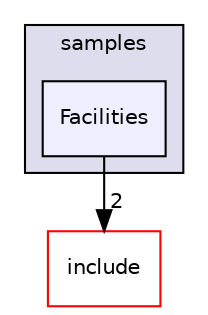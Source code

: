 digraph "c++/3rdParty/plog/samples/Facilities" {
  bgcolor=transparent;
  compound=true
  node [ fontsize="10", fontname="Helvetica"];
  edge [ labelfontsize="10", labelfontname="Helvetica"];
  subgraph clusterdir_8d03fde5493a5e8d8675f397fdf6800f {
    graph [ bgcolor="#ddddee", pencolor="black", label="samples" fontname="Helvetica", fontsize="10", URL="dir_8d03fde5493a5e8d8675f397fdf6800f.html"]
  dir_daad3fba67ce929cfe2af329fe6a5c0a [shape=box, label="Facilities", style="filled", fillcolor="#eeeeff", pencolor="black", URL="dir_daad3fba67ce929cfe2af329fe6a5c0a.html"];
  }
  dir_05ea78ffc4ddc4f6d9a6448a24f50fa8 [shape=box label="include" color="red" URL="dir_05ea78ffc4ddc4f6d9a6448a24f50fa8.html"];
  dir_daad3fba67ce929cfe2af329fe6a5c0a->dir_05ea78ffc4ddc4f6d9a6448a24f50fa8 [headlabel="2", labeldistance=1.5 headhref="dir_000014_000027.html"];
}
